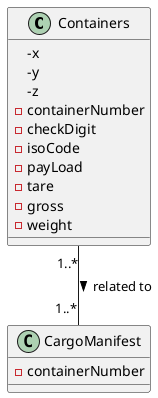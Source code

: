 @startuml
'https://plantuml.com/class-diagram
class Containers {
-x
-y
-z
-containerNumber
-checkDigit
-isoCode
-payLoad
-tare
-gross
-weight
}

class CargoManifest {
-containerNumber
}


Containers "1..*"--"1..*" CargoManifest: related to >

@enduml